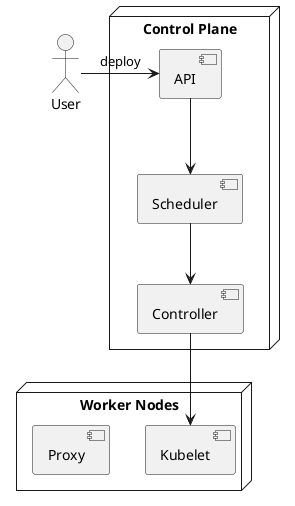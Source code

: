@startuml
!define Kubernetes https://kubernetes.io
skinparam backgroundColor #FFFFFF
actor User
node "Control Plane" {
  component API
  component Scheduler
  component Controller
}
node "Worker Nodes" {
  component Kubelet
  component Proxy
}
User -> API: deploy
API --> Scheduler
Scheduler --> Controller
Controller --> Kubelet
@enduml
